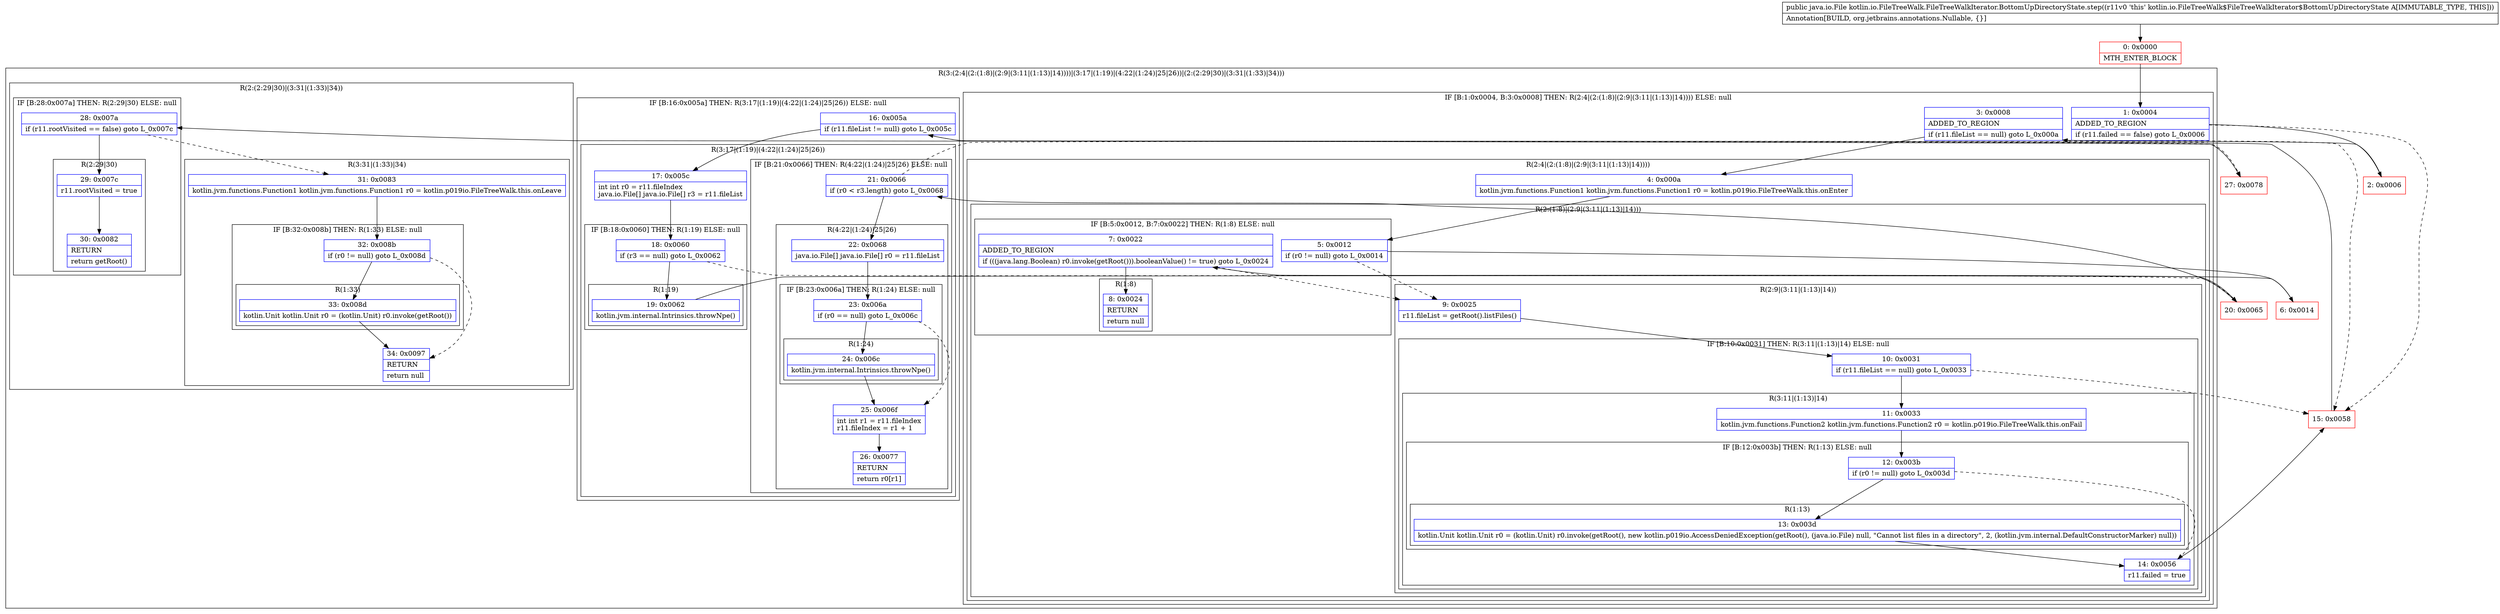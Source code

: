 digraph "CFG forkotlin.io.FileTreeWalk.FileTreeWalkIterator.BottomUpDirectoryState.step()Ljava\/io\/File;" {
subgraph cluster_Region_800637773 {
label = "R(3:(2:4|(2:(1:8)|(2:9|(3:11|(1:13)|14))))|(3:17|(1:19)|(4:22|(1:24)|25|26))|(2:(2:29|30)|(3:31|(1:33)|34)))";
node [shape=record,color=blue];
subgraph cluster_IfRegion_103047424 {
label = "IF [B:1:0x0004, B:3:0x0008] THEN: R(2:4|(2:(1:8)|(2:9|(3:11|(1:13)|14)))) ELSE: null";
node [shape=record,color=blue];
Node_1 [shape=record,label="{1\:\ 0x0004|ADDED_TO_REGION\l|if (r11.failed == false) goto L_0x0006\l}"];
Node_3 [shape=record,label="{3\:\ 0x0008|ADDED_TO_REGION\l|if (r11.fileList == null) goto L_0x000a\l}"];
subgraph cluster_Region_295999341 {
label = "R(2:4|(2:(1:8)|(2:9|(3:11|(1:13)|14))))";
node [shape=record,color=blue];
Node_4 [shape=record,label="{4\:\ 0x000a|kotlin.jvm.functions.Function1 kotlin.jvm.functions.Function1 r0 = kotlin.p019io.FileTreeWalk.this.onEnter\l}"];
subgraph cluster_Region_1407952839 {
label = "R(2:(1:8)|(2:9|(3:11|(1:13)|14)))";
node [shape=record,color=blue];
subgraph cluster_IfRegion_676584822 {
label = "IF [B:5:0x0012, B:7:0x0022] THEN: R(1:8) ELSE: null";
node [shape=record,color=blue];
Node_5 [shape=record,label="{5\:\ 0x0012|if (r0 != null) goto L_0x0014\l}"];
Node_7 [shape=record,label="{7\:\ 0x0022|ADDED_TO_REGION\l|if (((java.lang.Boolean) r0.invoke(getRoot())).booleanValue() != true) goto L_0x0024\l}"];
subgraph cluster_Region_167801770 {
label = "R(1:8)";
node [shape=record,color=blue];
Node_8 [shape=record,label="{8\:\ 0x0024|RETURN\l|return null\l}"];
}
}
subgraph cluster_Region_1674279692 {
label = "R(2:9|(3:11|(1:13)|14))";
node [shape=record,color=blue];
Node_9 [shape=record,label="{9\:\ 0x0025|r11.fileList = getRoot().listFiles()\l}"];
subgraph cluster_IfRegion_1187133972 {
label = "IF [B:10:0x0031] THEN: R(3:11|(1:13)|14) ELSE: null";
node [shape=record,color=blue];
Node_10 [shape=record,label="{10\:\ 0x0031|if (r11.fileList == null) goto L_0x0033\l}"];
subgraph cluster_Region_1947330149 {
label = "R(3:11|(1:13)|14)";
node [shape=record,color=blue];
Node_11 [shape=record,label="{11\:\ 0x0033|kotlin.jvm.functions.Function2 kotlin.jvm.functions.Function2 r0 = kotlin.p019io.FileTreeWalk.this.onFail\l}"];
subgraph cluster_IfRegion_2107687870 {
label = "IF [B:12:0x003b] THEN: R(1:13) ELSE: null";
node [shape=record,color=blue];
Node_12 [shape=record,label="{12\:\ 0x003b|if (r0 != null) goto L_0x003d\l}"];
subgraph cluster_Region_1217014936 {
label = "R(1:13)";
node [shape=record,color=blue];
Node_13 [shape=record,label="{13\:\ 0x003d|kotlin.Unit kotlin.Unit r0 = (kotlin.Unit) r0.invoke(getRoot(), new kotlin.p019io.AccessDeniedException(getRoot(), (java.io.File) null, \"Cannot list files in a directory\", 2, (kotlin.jvm.internal.DefaultConstructorMarker) null))\l}"];
}
}
Node_14 [shape=record,label="{14\:\ 0x0056|r11.failed = true\l}"];
}
}
}
}
}
}
subgraph cluster_IfRegion_1218017428 {
label = "IF [B:16:0x005a] THEN: R(3:17|(1:19)|(4:22|(1:24)|25|26)) ELSE: null";
node [shape=record,color=blue];
Node_16 [shape=record,label="{16\:\ 0x005a|if (r11.fileList != null) goto L_0x005c\l}"];
subgraph cluster_Region_186018418 {
label = "R(3:17|(1:19)|(4:22|(1:24)|25|26))";
node [shape=record,color=blue];
Node_17 [shape=record,label="{17\:\ 0x005c|int int r0 = r11.fileIndex\ljava.io.File[] java.io.File[] r3 = r11.fileList\l}"];
subgraph cluster_IfRegion_1128222249 {
label = "IF [B:18:0x0060] THEN: R(1:19) ELSE: null";
node [shape=record,color=blue];
Node_18 [shape=record,label="{18\:\ 0x0060|if (r3 == null) goto L_0x0062\l}"];
subgraph cluster_Region_1091428110 {
label = "R(1:19)";
node [shape=record,color=blue];
Node_19 [shape=record,label="{19\:\ 0x0062|kotlin.jvm.internal.Intrinsics.throwNpe()\l}"];
}
}
subgraph cluster_IfRegion_259014428 {
label = "IF [B:21:0x0066] THEN: R(4:22|(1:24)|25|26) ELSE: null";
node [shape=record,color=blue];
Node_21 [shape=record,label="{21\:\ 0x0066|if (r0 \< r3.length) goto L_0x0068\l}"];
subgraph cluster_Region_668956713 {
label = "R(4:22|(1:24)|25|26)";
node [shape=record,color=blue];
Node_22 [shape=record,label="{22\:\ 0x0068|java.io.File[] java.io.File[] r0 = r11.fileList\l}"];
subgraph cluster_IfRegion_530764634 {
label = "IF [B:23:0x006a] THEN: R(1:24) ELSE: null";
node [shape=record,color=blue];
Node_23 [shape=record,label="{23\:\ 0x006a|if (r0 == null) goto L_0x006c\l}"];
subgraph cluster_Region_2032586552 {
label = "R(1:24)";
node [shape=record,color=blue];
Node_24 [shape=record,label="{24\:\ 0x006c|kotlin.jvm.internal.Intrinsics.throwNpe()\l}"];
}
}
Node_25 [shape=record,label="{25\:\ 0x006f|int int r1 = r11.fileIndex\lr11.fileIndex = r1 + 1\l}"];
Node_26 [shape=record,label="{26\:\ 0x0077|RETURN\l|return r0[r1]\l}"];
}
}
}
}
subgraph cluster_Region_778262674 {
label = "R(2:(2:29|30)|(3:31|(1:33)|34))";
node [shape=record,color=blue];
subgraph cluster_IfRegion_759023634 {
label = "IF [B:28:0x007a] THEN: R(2:29|30) ELSE: null";
node [shape=record,color=blue];
Node_28 [shape=record,label="{28\:\ 0x007a|if (r11.rootVisited == false) goto L_0x007c\l}"];
subgraph cluster_Region_40339220 {
label = "R(2:29|30)";
node [shape=record,color=blue];
Node_29 [shape=record,label="{29\:\ 0x007c|r11.rootVisited = true\l}"];
Node_30 [shape=record,label="{30\:\ 0x0082|RETURN\l|return getRoot()\l}"];
}
}
subgraph cluster_Region_995620522 {
label = "R(3:31|(1:33)|34)";
node [shape=record,color=blue];
Node_31 [shape=record,label="{31\:\ 0x0083|kotlin.jvm.functions.Function1 kotlin.jvm.functions.Function1 r0 = kotlin.p019io.FileTreeWalk.this.onLeave\l}"];
subgraph cluster_IfRegion_1033778088 {
label = "IF [B:32:0x008b] THEN: R(1:33) ELSE: null";
node [shape=record,color=blue];
Node_32 [shape=record,label="{32\:\ 0x008b|if (r0 != null) goto L_0x008d\l}"];
subgraph cluster_Region_1385615965 {
label = "R(1:33)";
node [shape=record,color=blue];
Node_33 [shape=record,label="{33\:\ 0x008d|kotlin.Unit kotlin.Unit r0 = (kotlin.Unit) r0.invoke(getRoot())\l}"];
}
}
Node_34 [shape=record,label="{34\:\ 0x0097|RETURN\l|return null\l}"];
}
}
}
Node_0 [shape=record,color=red,label="{0\:\ 0x0000|MTH_ENTER_BLOCK\l}"];
Node_2 [shape=record,color=red,label="{2\:\ 0x0006}"];
Node_6 [shape=record,color=red,label="{6\:\ 0x0014}"];
Node_15 [shape=record,color=red,label="{15\:\ 0x0058}"];
Node_20 [shape=record,color=red,label="{20\:\ 0x0065}"];
Node_27 [shape=record,color=red,label="{27\:\ 0x0078}"];
MethodNode[shape=record,label="{public java.io.File kotlin.io.FileTreeWalk.FileTreeWalkIterator.BottomUpDirectoryState.step((r11v0 'this' kotlin.io.FileTreeWalk$FileTreeWalkIterator$BottomUpDirectoryState A[IMMUTABLE_TYPE, THIS]))  | Annotation[BUILD, org.jetbrains.annotations.Nullable, \{\}]\l}"];
MethodNode -> Node_0;
Node_1 -> Node_2;
Node_1 -> Node_15[style=dashed];
Node_3 -> Node_4;
Node_3 -> Node_15[style=dashed];
Node_4 -> Node_5;
Node_5 -> Node_6;
Node_5 -> Node_9[style=dashed];
Node_7 -> Node_8;
Node_7 -> Node_9[style=dashed];
Node_9 -> Node_10;
Node_10 -> Node_11;
Node_10 -> Node_15[style=dashed];
Node_11 -> Node_12;
Node_12 -> Node_13;
Node_12 -> Node_14[style=dashed];
Node_13 -> Node_14;
Node_14 -> Node_15;
Node_16 -> Node_17;
Node_16 -> Node_27[style=dashed];
Node_17 -> Node_18;
Node_18 -> Node_19;
Node_18 -> Node_20[style=dashed];
Node_19 -> Node_20;
Node_21 -> Node_22;
Node_21 -> Node_27[style=dashed];
Node_22 -> Node_23;
Node_23 -> Node_24;
Node_23 -> Node_25[style=dashed];
Node_24 -> Node_25;
Node_25 -> Node_26;
Node_28 -> Node_29;
Node_28 -> Node_31[style=dashed];
Node_29 -> Node_30;
Node_31 -> Node_32;
Node_32 -> Node_33;
Node_32 -> Node_34[style=dashed];
Node_33 -> Node_34;
Node_0 -> Node_1;
Node_2 -> Node_3;
Node_6 -> Node_7;
Node_15 -> Node_16;
Node_20 -> Node_21;
Node_27 -> Node_28;
}

